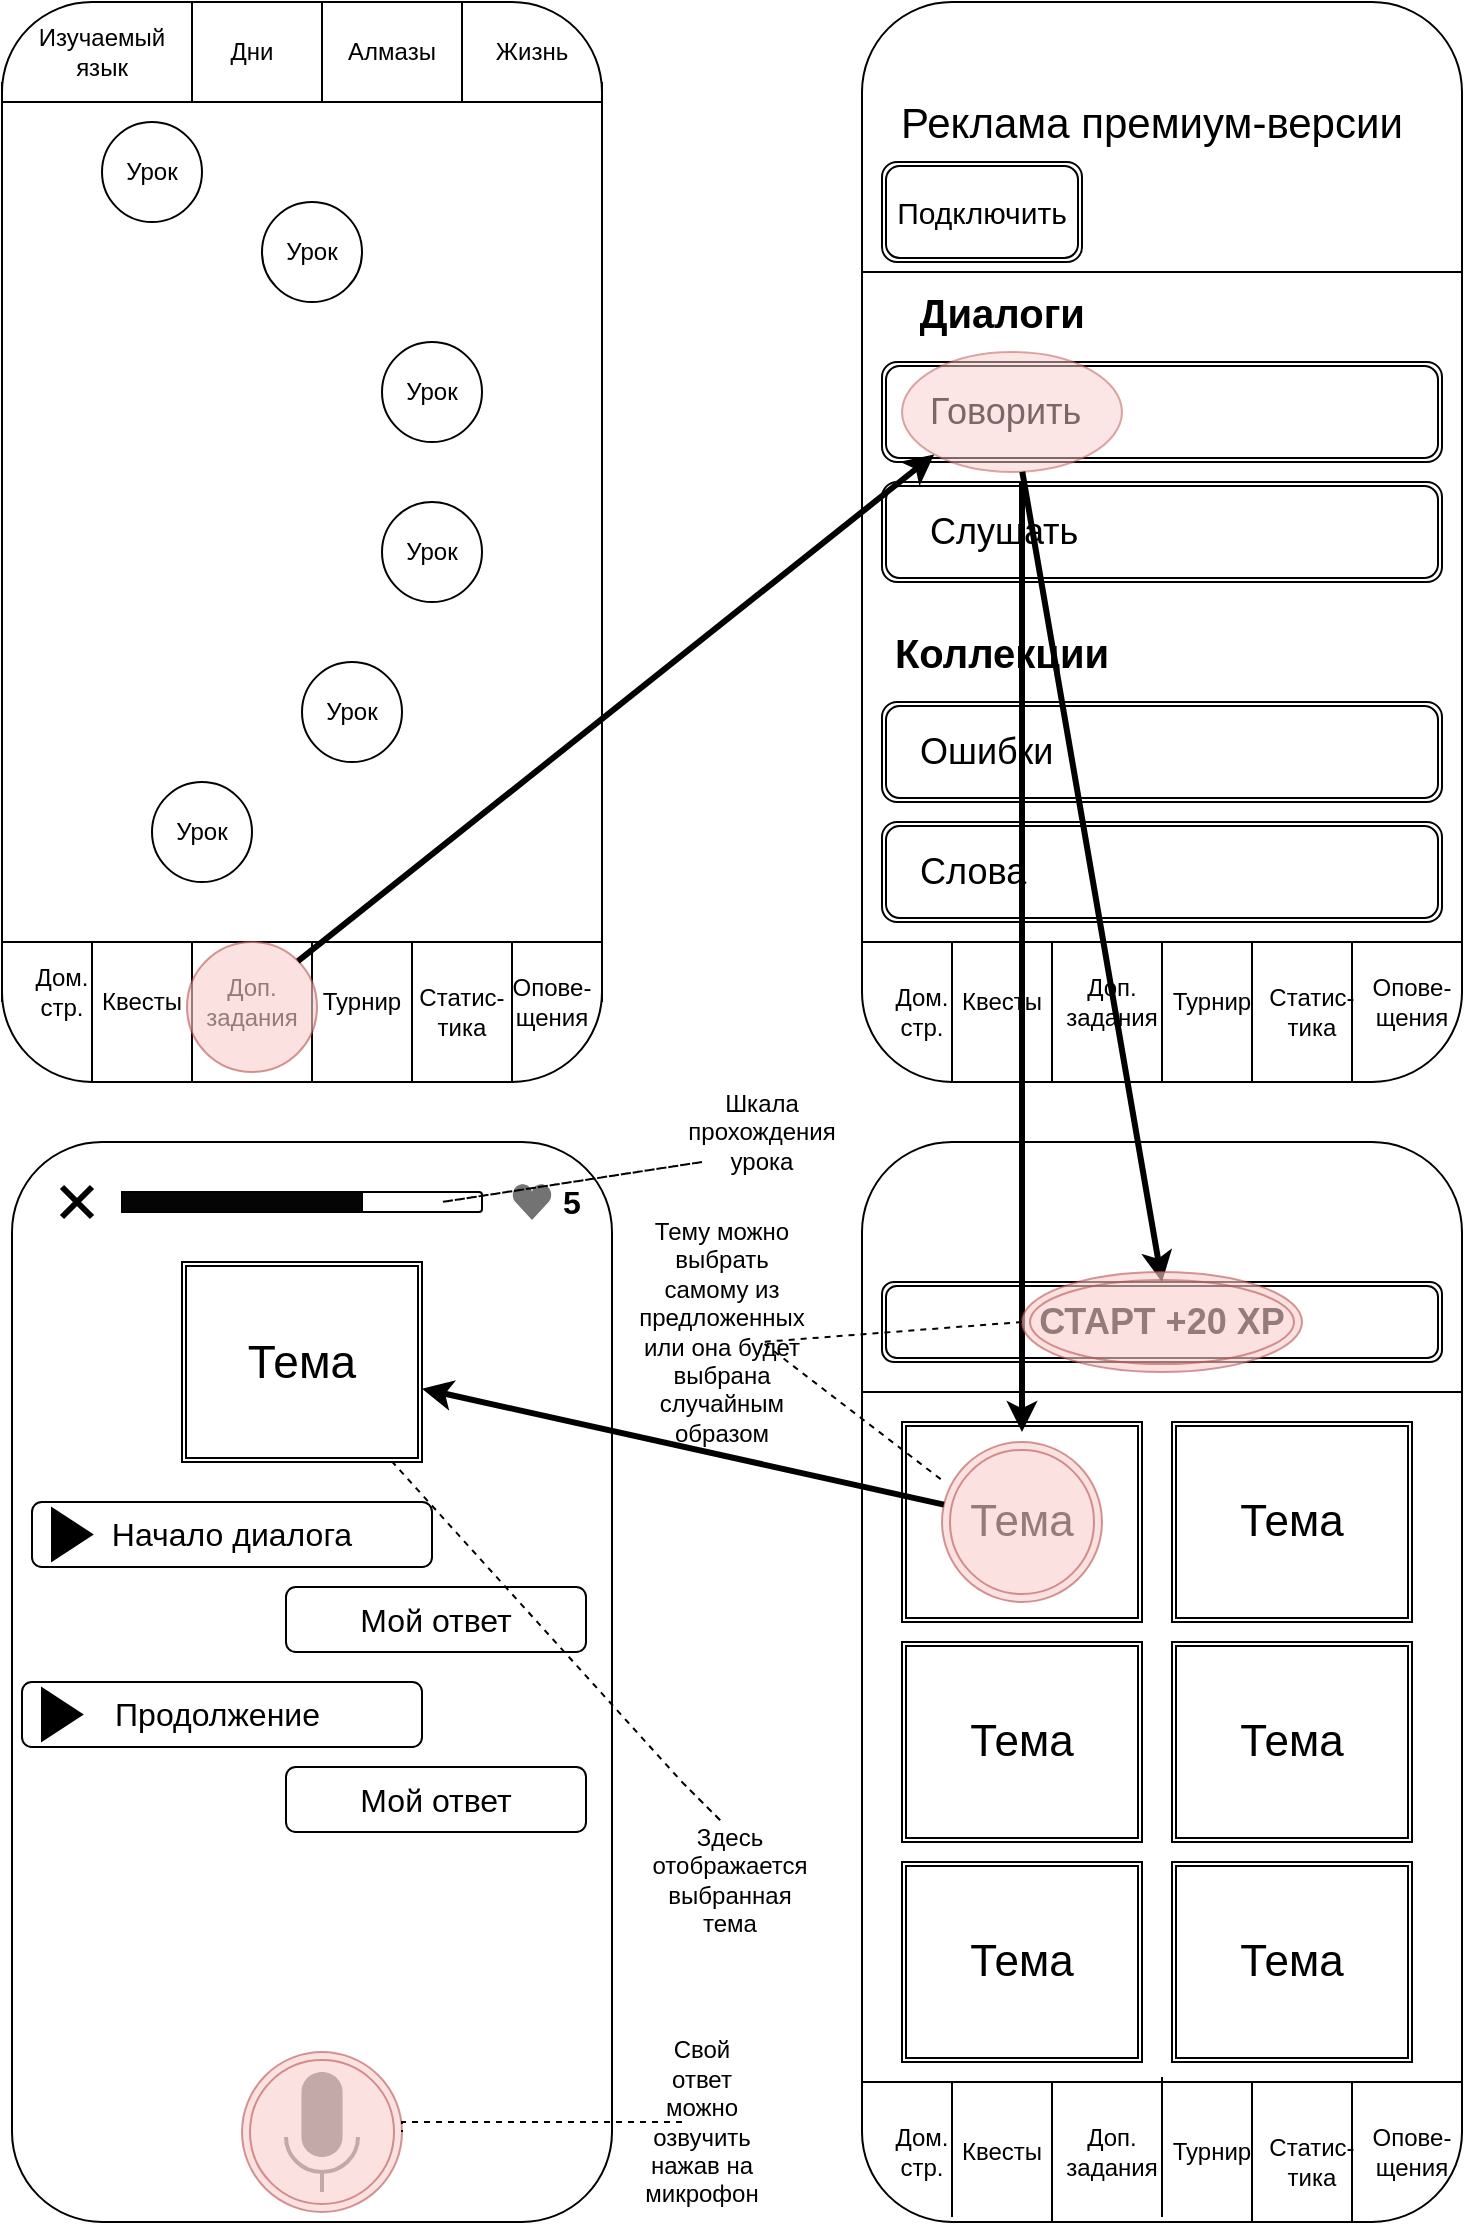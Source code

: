 <mxfile version="24.7.17" pages="2">
  <diagram name="Страница — 1" id="SKJBkhYIt5TMp__9jyLj">
    <mxGraphModel dx="881" dy="707" grid="1" gridSize="10" guides="1" tooltips="1" connect="1" arrows="1" fold="1" page="1" pageScale="1" pageWidth="827" pageHeight="1169" math="0" shadow="0">
      <root>
        <mxCell id="0" />
        <mxCell id="1" parent="0" />
        <mxCell id="1O_Ol6adfc4EN9kc-Icq-2" value="" style="rounded=1;whiteSpace=wrap;html=1;strokeColor=default;" vertex="1" parent="1">
          <mxGeometry x="50" y="40" width="300" height="540" as="geometry" />
        </mxCell>
        <mxCell id="1O_Ol6adfc4EN9kc-Icq-5" value="" style="shape=crossbar;whiteSpace=wrap;html=1;rounded=1;" vertex="1" parent="1">
          <mxGeometry x="50" y="80" width="300" height="20" as="geometry" />
        </mxCell>
        <mxCell id="1O_Ol6adfc4EN9kc-Icq-36" value="Урок" style="ellipse;whiteSpace=wrap;html=1;aspect=fixed;" vertex="1" parent="1">
          <mxGeometry x="100" y="100" width="50" height="50" as="geometry" />
        </mxCell>
        <mxCell id="1O_Ol6adfc4EN9kc-Icq-37" value="Урок" style="ellipse;whiteSpace=wrap;html=1;aspect=fixed;" vertex="1" parent="1">
          <mxGeometry x="180" y="140" width="50" height="50" as="geometry" />
        </mxCell>
        <mxCell id="1O_Ol6adfc4EN9kc-Icq-38" value="Урок" style="ellipse;whiteSpace=wrap;html=1;aspect=fixed;" vertex="1" parent="1">
          <mxGeometry x="240" y="210" width="50" height="50" as="geometry" />
        </mxCell>
        <mxCell id="1O_Ol6adfc4EN9kc-Icq-39" value="Урок" style="ellipse;whiteSpace=wrap;html=1;aspect=fixed;" vertex="1" parent="1">
          <mxGeometry x="240" y="290" width="50" height="50" as="geometry" />
        </mxCell>
        <mxCell id="1O_Ol6adfc4EN9kc-Icq-40" value="Урок" style="ellipse;whiteSpace=wrap;html=1;aspect=fixed;" vertex="1" parent="1">
          <mxGeometry x="200" y="370" width="50" height="50" as="geometry" />
        </mxCell>
        <mxCell id="1O_Ol6adfc4EN9kc-Icq-41" value="" style="shape=crossbar;whiteSpace=wrap;html=1;rounded=1;" vertex="1" parent="1">
          <mxGeometry x="50" y="480" width="300" height="60" as="geometry" />
        </mxCell>
        <mxCell id="1O_Ol6adfc4EN9kc-Icq-62" value="Изучаемый&lt;div&gt;язык&lt;/div&gt;" style="text;html=1;align=center;verticalAlign=middle;whiteSpace=wrap;rounded=0;" vertex="1" parent="1">
          <mxGeometry x="75" y="50" width="50" height="30" as="geometry" />
        </mxCell>
        <mxCell id="1O_Ol6adfc4EN9kc-Icq-63" value="Дни" style="text;html=1;align=center;verticalAlign=middle;whiteSpace=wrap;rounded=0;" vertex="1" parent="1">
          <mxGeometry x="145" y="50" width="60" height="30" as="geometry" />
        </mxCell>
        <mxCell id="1O_Ol6adfc4EN9kc-Icq-64" value="Алмазы" style="text;html=1;align=center;verticalAlign=middle;whiteSpace=wrap;rounded=0;" vertex="1" parent="1">
          <mxGeometry x="220" y="50" width="50" height="30" as="geometry" />
        </mxCell>
        <mxCell id="1O_Ol6adfc4EN9kc-Icq-65" value="Жизнь" style="text;html=1;align=center;verticalAlign=middle;whiteSpace=wrap;rounded=0;" vertex="1" parent="1">
          <mxGeometry x="290" y="50" width="50" height="30" as="geometry" />
        </mxCell>
        <mxCell id="1O_Ol6adfc4EN9kc-Icq-66" value="Дом. &lt;br&gt;стр." style="text;html=1;align=center;verticalAlign=middle;whiteSpace=wrap;rounded=0;" vertex="1" parent="1">
          <mxGeometry x="50" y="510" width="60" height="50" as="geometry" />
        </mxCell>
        <mxCell id="1O_Ol6adfc4EN9kc-Icq-67" value="Квесты" style="text;html=1;align=center;verticalAlign=middle;whiteSpace=wrap;rounded=0;" vertex="1" parent="1">
          <mxGeometry x="90" y="510" width="60" height="60" as="geometry" />
        </mxCell>
        <mxCell id="1O_Ol6adfc4EN9kc-Icq-69" value="Доп. задания" style="text;html=1;align=center;verticalAlign=middle;whiteSpace=wrap;rounded=0;" vertex="1" parent="1">
          <mxGeometry x="150" y="510" width="50" height="60" as="geometry" />
        </mxCell>
        <mxCell id="1O_Ol6adfc4EN9kc-Icq-70" style="edgeStyle=orthogonalEdgeStyle;rounded=0;orthogonalLoop=1;jettySize=auto;html=1;exitX=1;exitY=0.5;exitDx=0;exitDy=0;exitPerimeter=0;entryX=0.5;entryY=0.5;entryDx=0;entryDy=0;entryPerimeter=0;" edge="1" parent="1">
          <mxGeometry relative="1" as="geometry">
            <mxPoint x="390" y="520" as="sourcePoint" />
            <mxPoint x="390" y="520" as="targetPoint" />
          </mxGeometry>
        </mxCell>
        <mxCell id="1O_Ol6adfc4EN9kc-Icq-75" value="" style="line;strokeWidth=1;direction=south;html=1;" vertex="1" parent="1">
          <mxGeometry x="140" y="40" width="10" height="50" as="geometry" />
        </mxCell>
        <mxCell id="1O_Ol6adfc4EN9kc-Icq-76" value="" style="line;strokeWidth=1;direction=south;html=1;" vertex="1" parent="1">
          <mxGeometry x="205" y="40" width="10" height="50" as="geometry" />
        </mxCell>
        <mxCell id="1O_Ol6adfc4EN9kc-Icq-77" value="" style="line;strokeWidth=1;direction=south;html=1;" vertex="1" parent="1">
          <mxGeometry x="275" y="40" width="10" height="50" as="geometry" />
        </mxCell>
        <mxCell id="1O_Ol6adfc4EN9kc-Icq-84" value="Урок" style="ellipse;whiteSpace=wrap;html=1;aspect=fixed;" vertex="1" parent="1">
          <mxGeometry x="125" y="430" width="50" height="50" as="geometry" />
        </mxCell>
        <mxCell id="1O_Ol6adfc4EN9kc-Icq-90" value="" style="line;strokeWidth=1;direction=south;html=1;" vertex="1" parent="1">
          <mxGeometry x="300" y="510" width="10" height="70" as="geometry" />
        </mxCell>
        <mxCell id="1O_Ol6adfc4EN9kc-Icq-93" value="Турнир" style="text;html=1;align=center;verticalAlign=middle;whiteSpace=wrap;rounded=0;" vertex="1" parent="1">
          <mxGeometry x="205" y="510" width="50" height="60" as="geometry" />
        </mxCell>
        <mxCell id="1O_Ol6adfc4EN9kc-Icq-94" value="Статис-&lt;br&gt;тика" style="text;html=1;align=center;verticalAlign=middle;whiteSpace=wrap;rounded=0;" vertex="1" parent="1">
          <mxGeometry x="255" y="515" width="50" height="60" as="geometry" />
        </mxCell>
        <mxCell id="1O_Ol6adfc4EN9kc-Icq-95" value="Опове-&lt;div&gt;щения&lt;/div&gt;" style="text;html=1;align=center;verticalAlign=middle;whiteSpace=wrap;rounded=0;" vertex="1" parent="1">
          <mxGeometry x="300" y="510" width="50" height="60" as="geometry" />
        </mxCell>
        <mxCell id="1O_Ol6adfc4EN9kc-Icq-96" value="" style="line;strokeWidth=1;direction=south;html=1;" vertex="1" parent="1">
          <mxGeometry x="90" y="510" width="10" height="70" as="geometry" />
        </mxCell>
        <mxCell id="1O_Ol6adfc4EN9kc-Icq-97" value="" style="line;strokeWidth=1;direction=south;html=1;" vertex="1" parent="1">
          <mxGeometry x="140" y="510" width="10" height="70" as="geometry" />
        </mxCell>
        <mxCell id="1O_Ol6adfc4EN9kc-Icq-98" value="" style="line;strokeWidth=1;direction=south;html=1;" vertex="1" parent="1">
          <mxGeometry x="200" y="510" width="10" height="70" as="geometry" />
        </mxCell>
        <mxCell id="1O_Ol6adfc4EN9kc-Icq-99" value="" style="line;strokeWidth=1;direction=south;html=1;" vertex="1" parent="1">
          <mxGeometry x="250" y="510" width="10" height="70" as="geometry" />
        </mxCell>
        <mxCell id="1O_Ol6adfc4EN9kc-Icq-101" value="" style="rounded=1;whiteSpace=wrap;html=1;strokeColor=default;" vertex="1" parent="1">
          <mxGeometry x="480" y="40" width="300" height="540" as="geometry" />
        </mxCell>
        <mxCell id="1O_Ol6adfc4EN9kc-Icq-105" value="" style="ellipse;whiteSpace=wrap;html=1;aspect=fixed;fillColor=#f8cecc;strokeColor=#b85450;opacity=60;" vertex="1" parent="1">
          <mxGeometry x="142.5" y="510" width="65" height="65" as="geometry" />
        </mxCell>
        <mxCell id="1O_Ol6adfc4EN9kc-Icq-108" value="" style="line;strokeWidth=1;html=1;" vertex="1" parent="1">
          <mxGeometry x="480" y="170" width="300" height="10" as="geometry" />
        </mxCell>
        <mxCell id="1O_Ol6adfc4EN9kc-Icq-109" value="Реклама премиум-версии" style="text;html=1;align=center;verticalAlign=middle;whiteSpace=wrap;rounded=0;fontSize=21;" vertex="1" parent="1">
          <mxGeometry x="480" y="50" width="290" height="100" as="geometry" />
        </mxCell>
        <mxCell id="1O_Ol6adfc4EN9kc-Icq-110" value="Подключить" style="shape=ext;double=1;rounded=1;whiteSpace=wrap;html=1;fontSize=15;" vertex="1" parent="1">
          <mxGeometry x="490" y="120" width="100" height="50" as="geometry" />
        </mxCell>
        <UserObject label="Диалоги" placeholders="1" name="Variable" id="1O_Ol6adfc4EN9kc-Icq-111">
          <mxCell style="text;html=1;strokeColor=none;fillColor=none;align=center;verticalAlign=middle;whiteSpace=wrap;overflow=hidden;fontSize=20;fontStyle=1" vertex="1" parent="1">
            <mxGeometry x="490" y="170" width="120" height="50" as="geometry" />
          </mxCell>
        </UserObject>
        <mxCell id="1O_Ol6adfc4EN9kc-Icq-112" value="&lt;div style=&quot;&quot;&gt;&lt;span style=&quot;font-size: 18px; background-color: initial;&quot;&gt;&amp;nbsp; &amp;nbsp; Говорить&lt;/span&gt;&lt;/div&gt;" style="shape=ext;double=1;rounded=1;whiteSpace=wrap;html=1;align=left;" vertex="1" parent="1">
          <mxGeometry x="490" y="220" width="280" height="50" as="geometry" />
        </mxCell>
        <mxCell id="1O_Ol6adfc4EN9kc-Icq-113" value="&lt;div style=&quot;&quot;&gt;&lt;span style=&quot;font-size: 18px; background-color: initial;&quot;&gt;&amp;nbsp; &amp;nbsp; Слушать&lt;/span&gt;&lt;/div&gt;" style="shape=ext;double=1;rounded=1;whiteSpace=wrap;html=1;align=left;" vertex="1" parent="1">
          <mxGeometry x="490" y="280" width="280" height="50" as="geometry" />
        </mxCell>
        <mxCell id="1O_Ol6adfc4EN9kc-Icq-114" value="" style="ellipse;whiteSpace=wrap;html=1;fillColor=#f8cecc;strokeColor=#b85450;opacity=50;" vertex="1" parent="1">
          <mxGeometry x="500" y="215" width="110" height="60" as="geometry" />
        </mxCell>
        <mxCell id="1O_Ol6adfc4EN9kc-Icq-116" value="" style="rounded=1;whiteSpace=wrap;html=1;strokeColor=default;" vertex="1" parent="1">
          <mxGeometry x="480" y="610" width="300" height="540" as="geometry" />
        </mxCell>
        <mxCell id="1O_Ol6adfc4EN9kc-Icq-117" value="Дом. &lt;br&gt;стр." style="text;html=1;align=center;verticalAlign=middle;whiteSpace=wrap;rounded=0;" vertex="1" parent="1">
          <mxGeometry x="480" y="520" width="60" height="50" as="geometry" />
        </mxCell>
        <mxCell id="1O_Ol6adfc4EN9kc-Icq-119" value="Квесты" style="text;html=1;align=center;verticalAlign=middle;whiteSpace=wrap;rounded=0;" vertex="1" parent="1">
          <mxGeometry x="520" y="510" width="60" height="60" as="geometry" />
        </mxCell>
        <mxCell id="1O_Ol6adfc4EN9kc-Icq-120" value="Доп. задания" style="text;html=1;align=center;verticalAlign=middle;whiteSpace=wrap;rounded=0;" vertex="1" parent="1">
          <mxGeometry x="580" y="510" width="50" height="60" as="geometry" />
        </mxCell>
        <mxCell id="1O_Ol6adfc4EN9kc-Icq-121" value="Турнир" style="text;html=1;align=center;verticalAlign=middle;whiteSpace=wrap;rounded=0;" vertex="1" parent="1">
          <mxGeometry x="630" y="510" width="50" height="60" as="geometry" />
        </mxCell>
        <mxCell id="1O_Ol6adfc4EN9kc-Icq-122" value="Статис-&lt;br&gt;тика" style="text;html=1;align=center;verticalAlign=middle;whiteSpace=wrap;rounded=0;" vertex="1" parent="1">
          <mxGeometry x="680" y="515" width="50" height="60" as="geometry" />
        </mxCell>
        <mxCell id="1O_Ol6adfc4EN9kc-Icq-123" value="Опове-&lt;div&gt;щения&lt;/div&gt;" style="text;html=1;align=center;verticalAlign=middle;whiteSpace=wrap;rounded=0;" vertex="1" parent="1">
          <mxGeometry x="730" y="510" width="50" height="60" as="geometry" />
        </mxCell>
        <mxCell id="1O_Ol6adfc4EN9kc-Icq-124" value="" style="line;strokeWidth=1;direction=south;html=1;" vertex="1" parent="1">
          <mxGeometry x="520" y="510" width="10" height="70" as="geometry" />
        </mxCell>
        <mxCell id="1O_Ol6adfc4EN9kc-Icq-125" value="" style="line;strokeWidth=1;direction=south;html=1;" vertex="1" parent="1">
          <mxGeometry x="570" y="510" width="10" height="70" as="geometry" />
        </mxCell>
        <mxCell id="1O_Ol6adfc4EN9kc-Icq-126" value="" style="line;strokeWidth=1;direction=south;html=1;" vertex="1" parent="1">
          <mxGeometry x="625" y="510" width="10" height="70" as="geometry" />
        </mxCell>
        <mxCell id="1O_Ol6adfc4EN9kc-Icq-127" value="" style="line;strokeWidth=1;direction=south;html=1;" vertex="1" parent="1">
          <mxGeometry x="670" y="510" width="10" height="70" as="geometry" />
        </mxCell>
        <mxCell id="1O_Ol6adfc4EN9kc-Icq-128" value="" style="line;strokeWidth=1;direction=south;html=1;" vertex="1" parent="1">
          <mxGeometry x="720" y="510" width="10" height="70" as="geometry" />
        </mxCell>
        <mxCell id="1O_Ol6adfc4EN9kc-Icq-129" value="" style="line;strokeWidth=1;html=1;" vertex="1" parent="1">
          <mxGeometry x="480" y="505" width="300" height="10" as="geometry" />
        </mxCell>
        <UserObject label="Коллекции" placeholders="1" name="Variable" id="1O_Ol6adfc4EN9kc-Icq-130">
          <mxCell style="text;html=1;strokeColor=none;fillColor=none;align=center;verticalAlign=middle;whiteSpace=wrap;overflow=hidden;fontSize=20;fontStyle=1" vertex="1" parent="1">
            <mxGeometry x="490" y="340" width="120" height="50" as="geometry" />
          </mxCell>
        </UserObject>
        <mxCell id="1O_Ol6adfc4EN9kc-Icq-131" value="&lt;div style=&quot;&quot;&gt;&lt;span style=&quot;font-size: 18px; background-color: initial;&quot;&gt;&amp;nbsp; &amp;nbsp;Ошибки&lt;/span&gt;&lt;/div&gt;" style="shape=ext;double=1;rounded=1;whiteSpace=wrap;html=1;align=left;" vertex="1" parent="1">
          <mxGeometry x="490" y="390" width="280" height="50" as="geometry" />
        </mxCell>
        <mxCell id="1O_Ol6adfc4EN9kc-Icq-132" value="&lt;div style=&quot;&quot;&gt;&lt;span style=&quot;font-size: 18px; background-color: initial;&quot;&gt;&amp;nbsp; &amp;nbsp;Слова&lt;/span&gt;&lt;/div&gt;" style="shape=ext;double=1;rounded=1;whiteSpace=wrap;html=1;align=left;" vertex="1" parent="1">
          <mxGeometry x="490" y="450" width="280" height="50" as="geometry" />
        </mxCell>
        <mxCell id="1O_Ol6adfc4EN9kc-Icq-134" value="" style="line;strokeWidth=1;html=1;" vertex="1" parent="1">
          <mxGeometry x="480" y="730" width="300" height="10" as="geometry" />
        </mxCell>
        <mxCell id="1O_Ol6adfc4EN9kc-Icq-135" value="СТАРТ +20 XP" style="shape=ext;double=1;rounded=1;whiteSpace=wrap;html=1;fontSize=18;fontStyle=1" vertex="1" parent="1">
          <mxGeometry x="490" y="680" width="280" height="40" as="geometry" />
        </mxCell>
        <mxCell id="1O_Ol6adfc4EN9kc-Icq-137" value="" style="endArrow=classic;html=1;rounded=0;exitX=1;exitY=0;exitDx=0;exitDy=0;entryX=0;entryY=1;entryDx=0;entryDy=0;strokeWidth=3;" edge="1" parent="1" source="1O_Ol6adfc4EN9kc-Icq-105" target="1O_Ol6adfc4EN9kc-Icq-114">
          <mxGeometry width="50" height="50" relative="1" as="geometry">
            <mxPoint x="440" y="440" as="sourcePoint" />
            <mxPoint x="490" y="390" as="targetPoint" />
          </mxGeometry>
        </mxCell>
        <mxCell id="1O_Ol6adfc4EN9kc-Icq-138" value="" style="shape=ext;double=1;rounded=0;whiteSpace=wrap;html=1;" vertex="1" parent="1">
          <mxGeometry x="500" y="750" width="120" height="100" as="geometry" />
        </mxCell>
        <mxCell id="1O_Ol6adfc4EN9kc-Icq-139" value="" style="shape=ext;double=1;rounded=0;whiteSpace=wrap;html=1;" vertex="1" parent="1">
          <mxGeometry x="635" y="750" width="120" height="100" as="geometry" />
        </mxCell>
        <mxCell id="1O_Ol6adfc4EN9kc-Icq-140" value="" style="shape=ext;double=1;rounded=0;whiteSpace=wrap;html=1;" vertex="1" parent="1">
          <mxGeometry x="500" y="860" width="120" height="100" as="geometry" />
        </mxCell>
        <mxCell id="1O_Ol6adfc4EN9kc-Icq-141" value="" style="shape=ext;double=1;rounded=0;whiteSpace=wrap;html=1;" vertex="1" parent="1">
          <mxGeometry x="635" y="860" width="120" height="100" as="geometry" />
        </mxCell>
        <mxCell id="1O_Ol6adfc4EN9kc-Icq-142" value="" style="shape=ext;double=1;rounded=0;whiteSpace=wrap;html=1;" vertex="1" parent="1">
          <mxGeometry x="500" y="970" width="120" height="100" as="geometry" />
        </mxCell>
        <mxCell id="1O_Ol6adfc4EN9kc-Icq-143" value="" style="shape=ext;double=1;rounded=0;whiteSpace=wrap;html=1;" vertex="1" parent="1">
          <mxGeometry x="635" y="970" width="120" height="100" as="geometry" />
        </mxCell>
        <mxCell id="1O_Ol6adfc4EN9kc-Icq-144" value="Тема" style="text;html=1;align=center;verticalAlign=middle;whiteSpace=wrap;rounded=0;fontSize=22;" vertex="1" parent="1">
          <mxGeometry x="510" y="755" width="100" height="90" as="geometry" />
        </mxCell>
        <mxCell id="1O_Ol6adfc4EN9kc-Icq-145" value="Тема" style="text;html=1;align=center;verticalAlign=middle;whiteSpace=wrap;rounded=0;fontSize=22;" vertex="1" parent="1">
          <mxGeometry x="645" y="755" width="100" height="90" as="geometry" />
        </mxCell>
        <mxCell id="1O_Ol6adfc4EN9kc-Icq-146" value="Тема" style="text;html=1;align=center;verticalAlign=middle;whiteSpace=wrap;rounded=0;fontSize=22;" vertex="1" parent="1">
          <mxGeometry x="510" y="865" width="100" height="90" as="geometry" />
        </mxCell>
        <mxCell id="1O_Ol6adfc4EN9kc-Icq-147" value="Тема" style="text;html=1;align=center;verticalAlign=middle;whiteSpace=wrap;rounded=0;fontSize=22;" vertex="1" parent="1">
          <mxGeometry x="645" y="865" width="100" height="90" as="geometry" />
        </mxCell>
        <mxCell id="1O_Ol6adfc4EN9kc-Icq-148" value="Тема" style="text;html=1;align=center;verticalAlign=middle;whiteSpace=wrap;rounded=0;fontSize=22;" vertex="1" parent="1">
          <mxGeometry x="510" y="975" width="100" height="90" as="geometry" />
        </mxCell>
        <mxCell id="1O_Ol6adfc4EN9kc-Icq-149" value="Тема" style="text;html=1;align=center;verticalAlign=middle;whiteSpace=wrap;rounded=0;fontSize=22;" vertex="1" parent="1">
          <mxGeometry x="645" y="975" width="100" height="90" as="geometry" />
        </mxCell>
        <mxCell id="1O_Ol6adfc4EN9kc-Icq-150" value="Дом. &lt;br&gt;стр." style="text;html=1;align=center;verticalAlign=middle;whiteSpace=wrap;rounded=0;" vertex="1" parent="1">
          <mxGeometry x="480" y="1090" width="60" height="50" as="geometry" />
        </mxCell>
        <mxCell id="1O_Ol6adfc4EN9kc-Icq-151" value="Квесты" style="text;html=1;align=center;verticalAlign=middle;whiteSpace=wrap;rounded=0;" vertex="1" parent="1">
          <mxGeometry x="520" y="1085" width="60" height="60" as="geometry" />
        </mxCell>
        <mxCell id="1O_Ol6adfc4EN9kc-Icq-152" value="Доп. задания" style="text;html=1;align=center;verticalAlign=middle;whiteSpace=wrap;rounded=0;" vertex="1" parent="1">
          <mxGeometry x="580" y="1085" width="50" height="60" as="geometry" />
        </mxCell>
        <mxCell id="1O_Ol6adfc4EN9kc-Icq-153" value="Турнир" style="text;html=1;align=center;verticalAlign=middle;whiteSpace=wrap;rounded=0;" vertex="1" parent="1">
          <mxGeometry x="630" y="1085" width="50" height="60" as="geometry" />
        </mxCell>
        <mxCell id="1O_Ol6adfc4EN9kc-Icq-154" value="Статис-&lt;br&gt;тика" style="text;html=1;align=center;verticalAlign=middle;whiteSpace=wrap;rounded=0;" vertex="1" parent="1">
          <mxGeometry x="680" y="1090" width="50" height="60" as="geometry" />
        </mxCell>
        <mxCell id="1O_Ol6adfc4EN9kc-Icq-155" value="Опове-&lt;div&gt;щения&lt;/div&gt;" style="text;html=1;align=center;verticalAlign=middle;whiteSpace=wrap;rounded=0;" vertex="1" parent="1">
          <mxGeometry x="730" y="1085" width="50" height="60" as="geometry" />
        </mxCell>
        <mxCell id="1O_Ol6adfc4EN9kc-Icq-156" value="" style="line;strokeWidth=1;html=1;" vertex="1" parent="1">
          <mxGeometry x="480" y="1075" width="300" height="10" as="geometry" />
        </mxCell>
        <mxCell id="1O_Ol6adfc4EN9kc-Icq-157" value="" style="line;strokeWidth=1;direction=south;html=1;" vertex="1" parent="1">
          <mxGeometry x="430" y="1080" width="190" height="67.5" as="geometry" />
        </mxCell>
        <mxCell id="1O_Ol6adfc4EN9kc-Icq-159" value="" style="line;strokeWidth=1;direction=south;html=1;" vertex="1" parent="1">
          <mxGeometry x="570" y="1080" width="10" height="70" as="geometry" />
        </mxCell>
        <mxCell id="1O_Ol6adfc4EN9kc-Icq-160" value="" style="line;strokeWidth=1;direction=south;html=1;" vertex="1" parent="1">
          <mxGeometry x="625" y="1077.5" width="10" height="70" as="geometry" />
        </mxCell>
        <mxCell id="1O_Ol6adfc4EN9kc-Icq-161" value="" style="line;strokeWidth=1;direction=south;html=1;" vertex="1" parent="1">
          <mxGeometry x="670" y="1080" width="10" height="70" as="geometry" />
        </mxCell>
        <mxCell id="1O_Ol6adfc4EN9kc-Icq-162" value="" style="line;strokeWidth=1;direction=south;html=1;" vertex="1" parent="1">
          <mxGeometry x="720" y="1080" width="10" height="70" as="geometry" />
        </mxCell>
        <mxCell id="1O_Ol6adfc4EN9kc-Icq-163" value="" style="rounded=1;whiteSpace=wrap;html=1;strokeColor=default;" vertex="1" parent="1">
          <mxGeometry x="55" y="610" width="300" height="540" as="geometry" />
        </mxCell>
        <mxCell id="1O_Ol6adfc4EN9kc-Icq-164" value="" style="endArrow=classic;html=1;rounded=0;fontSize=16;strokeWidth=3;entryX=0.5;entryY=0;entryDx=0;entryDy=0;" edge="1" parent="1" source="1O_Ol6adfc4EN9kc-Icq-114" target="1O_Ol6adfc4EN9kc-Icq-135">
          <mxGeometry width="50" height="50" relative="1" as="geometry">
            <mxPoint x="380" y="480" as="sourcePoint" />
            <mxPoint x="490" y="610" as="targetPoint" />
          </mxGeometry>
        </mxCell>
        <mxCell id="1O_Ol6adfc4EN9kc-Icq-165" value="" style="endArrow=classic;html=1;rounded=0;exitX=0.25;exitY=0;exitDx=0;exitDy=0;entryX=0.5;entryY=0;entryDx=0;entryDy=0;strokeWidth=3;" edge="1" parent="1" source="1O_Ol6adfc4EN9kc-Icq-113" target="1O_Ol6adfc4EN9kc-Icq-144">
          <mxGeometry width="50" height="50" relative="1" as="geometry">
            <mxPoint x="440" y="620" as="sourcePoint" />
            <mxPoint x="490" y="570" as="targetPoint" />
          </mxGeometry>
        </mxCell>
        <mxCell id="1O_Ol6adfc4EN9kc-Icq-166" value="" style="ellipse;shape=doubleEllipse;whiteSpace=wrap;html=1;fillColor=#f8cecc;strokeColor=#b85450;opacity=60;" vertex="1" parent="1">
          <mxGeometry x="560" y="675" width="140" height="50" as="geometry" />
        </mxCell>
        <mxCell id="1O_Ol6adfc4EN9kc-Icq-167" value="" style="ellipse;shape=doubleEllipse;whiteSpace=wrap;html=1;aspect=fixed;fillColor=#f8cecc;strokeColor=#b85450;opacity=60;" vertex="1" parent="1">
          <mxGeometry x="520" y="760" width="80" height="80" as="geometry" />
        </mxCell>
        <mxCell id="1O_Ol6adfc4EN9kc-Icq-169" value="" style="rounded=1;whiteSpace=wrap;html=1;" vertex="1" parent="1">
          <mxGeometry x="110" y="635" width="180" height="10" as="geometry" />
        </mxCell>
        <mxCell id="1O_Ol6adfc4EN9kc-Icq-171" value="5" style="text;html=1;align=center;verticalAlign=middle;whiteSpace=wrap;rounded=0;fontSize=16;fontStyle=1" vertex="1" parent="1">
          <mxGeometry x="310" y="610" width="50" height="60" as="geometry" />
        </mxCell>
        <mxCell id="1O_Ol6adfc4EN9kc-Icq-173" value="Тема" style="shape=ext;double=1;rounded=0;whiteSpace=wrap;html=1;fontSize=23;" vertex="1" parent="1">
          <mxGeometry x="140" y="670" width="120" height="100" as="geometry" />
        </mxCell>
        <mxCell id="1O_Ol6adfc4EN9kc-Icq-174" value="" style="shape=umlDestroy;whiteSpace=wrap;html=1;strokeWidth=3;targetShapes=umlLifeline;" vertex="1" parent="1">
          <mxGeometry x="80" y="632.5" width="15" height="15" as="geometry" />
        </mxCell>
        <mxCell id="1O_Ol6adfc4EN9kc-Icq-175" value="" style="html=1;dashed=0;aspect=fixed;verticalLabelPosition=bottom;verticalAlign=top;align=center;shape=mxgraph.gmdl.voice;strokeColor=#737373;fillColor=#737373;shadow=0;strokeWidth=2;sketch=0;" vertex="1" parent="1">
          <mxGeometry x="192" y="1075" width="36" height="60" as="geometry" />
        </mxCell>
        <mxCell id="1O_Ol6adfc4EN9kc-Icq-176" value="" style="html=1;dashed=0;aspect=fixed;verticalLabelPosition=bottom;verticalAlign=top;align=center;shape=mxgraph.gmdl.heart;strokeColor=none;fillColor=#737373;shadow=0;sketch=0;" vertex="1" parent="1">
          <mxGeometry x="305" y="631" width="20" height="18" as="geometry" />
        </mxCell>
        <mxCell id="1O_Ol6adfc4EN9kc-Icq-190" value="Начало диалога" style="rounded=1;whiteSpace=wrap;html=1;fontSize=16;" vertex="1" parent="1">
          <mxGeometry x="65" y="790" width="200" height="32.5" as="geometry" />
        </mxCell>
        <mxCell id="1O_Ol6adfc4EN9kc-Icq-191" value="Мой ответ" style="rounded=1;whiteSpace=wrap;html=1;fontSize=16;" vertex="1" parent="1">
          <mxGeometry x="192" y="832.5" width="150" height="32.5" as="geometry" />
        </mxCell>
        <mxCell id="1O_Ol6adfc4EN9kc-Icq-192" value="Продолжение&amp;nbsp;" style="rounded=1;whiteSpace=wrap;html=1;fontSize=16;" vertex="1" parent="1">
          <mxGeometry x="60" y="880" width="200" height="32.5" as="geometry" />
        </mxCell>
        <mxCell id="1O_Ol6adfc4EN9kc-Icq-193" value="Мой ответ" style="rounded=1;whiteSpace=wrap;html=1;fontSize=16;" vertex="1" parent="1">
          <mxGeometry x="192" y="922.5" width="150" height="32.5" as="geometry" />
        </mxCell>
        <mxCell id="1O_Ol6adfc4EN9kc-Icq-195" value="" style="ellipse;shape=doubleEllipse;whiteSpace=wrap;html=1;aspect=fixed;fillColor=#f8cecc;strokeColor=#b85450;opacity=60;" vertex="1" parent="1">
          <mxGeometry x="170" y="1065" width="80" height="80" as="geometry" />
        </mxCell>
        <mxCell id="1O_Ol6adfc4EN9kc-Icq-196" value="" style="triangle;whiteSpace=wrap;html=1;fillColor=#000000;" vertex="1" parent="1">
          <mxGeometry x="75" y="793.13" width="20" height="26.25" as="geometry" />
        </mxCell>
        <mxCell id="1O_Ol6adfc4EN9kc-Icq-197" value="" style="triangle;whiteSpace=wrap;html=1;fillColor=#000000;" vertex="1" parent="1">
          <mxGeometry x="70" y="883.13" width="20" height="26.25" as="geometry" />
        </mxCell>
        <mxCell id="1O_Ol6adfc4EN9kc-Icq-201" value="" style="rounded=0;whiteSpace=wrap;html=1;fillColor=#050505;" vertex="1" parent="1">
          <mxGeometry x="110" y="635" width="120" height="10" as="geometry" />
        </mxCell>
        <mxCell id="1wyAhwNIaQotehE72abX-1" value="" style="endArrow=classic;html=1;rounded=0;strokeWidth=3;" edge="1" parent="1" source="1O_Ol6adfc4EN9kc-Icq-167" target="1O_Ol6adfc4EN9kc-Icq-173">
          <mxGeometry width="50" height="50" relative="1" as="geometry">
            <mxPoint x="450" y="820" as="sourcePoint" />
            <mxPoint x="500" y="770" as="targetPoint" />
          </mxGeometry>
        </mxCell>
        <mxCell id="1wyAhwNIaQotehE72abX-3" value="" style="endArrow=none;dashed=1;html=1;rounded=0;entryX=0.015;entryY=0.25;entryDx=0;entryDy=0;entryPerimeter=0;exitX=0;exitY=0.5;exitDx=0;exitDy=0;" edge="1" parent="1" source="1O_Ol6adfc4EN9kc-Icq-166" target="1O_Ol6adfc4EN9kc-Icq-167">
          <mxGeometry width="50" height="50" relative="1" as="geometry">
            <mxPoint x="420" y="730" as="sourcePoint" />
            <mxPoint x="500" y="780" as="targetPoint" />
            <Array as="points">
              <mxPoint x="430" y="710" />
            </Array>
          </mxGeometry>
        </mxCell>
        <mxCell id="1wyAhwNIaQotehE72abX-4" value="Тему можно выбрать самому из предложенных или она будет выбрана случайным образом" style="text;html=1;align=center;verticalAlign=middle;whiteSpace=wrap;rounded=0;" vertex="1" parent="1">
          <mxGeometry x="380" y="690" width="60" height="30" as="geometry" />
        </mxCell>
        <mxCell id="1wyAhwNIaQotehE72abX-5" value="" style="endArrow=none;dashed=1;html=1;rounded=0;" edge="1" parent="1" target="1O_Ol6adfc4EN9kc-Icq-173">
          <mxGeometry width="50" height="50" relative="1" as="geometry">
            <mxPoint x="390" y="930" as="sourcePoint" />
            <mxPoint x="650" y="740" as="targetPoint" />
            <Array as="points">
              <mxPoint x="410" y="950" />
              <mxPoint x="390" y="930" />
            </Array>
          </mxGeometry>
        </mxCell>
        <mxCell id="1wyAhwNIaQotehE72abX-6" value="Здесь отображается выбранная тема" style="text;html=1;align=center;verticalAlign=middle;whiteSpace=wrap;rounded=0;" vertex="1" parent="1">
          <mxGeometry x="384" y="909.38" width="60" height="140" as="geometry" />
        </mxCell>
        <mxCell id="1wyAhwNIaQotehE72abX-7" value="" style="endArrow=none;dashed=1;html=1;rounded=0;entryX=1;entryY=0.5;entryDx=0;entryDy=0;" edge="1" parent="1" target="1O_Ol6adfc4EN9kc-Icq-195">
          <mxGeometry width="50" height="50" relative="1" as="geometry">
            <mxPoint x="390" y="1100" as="sourcePoint" />
            <mxPoint x="670" y="800" as="targetPoint" />
            <Array as="points">
              <mxPoint x="250" y="1100" />
            </Array>
          </mxGeometry>
        </mxCell>
        <mxCell id="1wyAhwNIaQotehE72abX-8" value="Свой ответ можно озвучить нажав на микрофон" style="text;html=1;align=center;verticalAlign=middle;whiteSpace=wrap;rounded=0;" vertex="1" parent="1">
          <mxGeometry x="370" y="1085" width="60" height="30" as="geometry" />
        </mxCell>
        <mxCell id="5HVURXwNr8XrNBAQp_4A-2" value="" style="endArrow=none;dashed=1;html=1;rounded=0;" edge="1" parent="1">
          <mxGeometry width="50" height="50" relative="1" as="geometry">
            <mxPoint x="400" y="620" as="sourcePoint" />
            <mxPoint x="400" y="620" as="targetPoint" />
            <Array as="points">
              <mxPoint x="270" y="640" />
            </Array>
          </mxGeometry>
        </mxCell>
        <mxCell id="5HVURXwNr8XrNBAQp_4A-3" value="Шкала прохождения урока" style="text;html=1;align=center;verticalAlign=middle;whiteSpace=wrap;rounded=0;" vertex="1" parent="1">
          <mxGeometry x="400" y="590" width="60" height="30" as="geometry" />
        </mxCell>
      </root>
    </mxGraphModel>
  </diagram>
  <diagram id="VJoSjf8giu_GLS7W7P0i" name="Страница — 2">
    <mxGraphModel dx="771" dy="619" grid="1" gridSize="10" guides="1" tooltips="1" connect="1" arrows="1" fold="1" page="1" pageScale="1" pageWidth="827" pageHeight="1169" math="0" shadow="0">
      <root>
        <mxCell id="0" />
        <mxCell id="1" parent="0" />
        <mxCell id="kIAsI_hURE-qUFXRluf6-1" value="" style="rounded=1;whiteSpace=wrap;html=1;strokeColor=default;" vertex="1" parent="1">
          <mxGeometry x="55" y="610" width="300" height="540" as="geometry" />
        </mxCell>
        <mxCell id="vFmU8x0oPpR-oCjvOycx-1" value="" style="rounded=1;whiteSpace=wrap;html=1;" vertex="1" parent="1">
          <mxGeometry x="110" y="635" width="180" height="10" as="geometry" />
        </mxCell>
        <mxCell id="6Gzi1PIWQdWshTz-NUyd-1" value="" style="rounded=0;whiteSpace=wrap;html=1;fillColor=#050505;" vertex="1" parent="1">
          <mxGeometry x="110" y="635" width="180" height="10" as="geometry" />
        </mxCell>
        <mxCell id="b3K_9ZnOdfYrrQZ7c8ij-1" value="5" style="text;html=1;align=center;verticalAlign=middle;whiteSpace=wrap;rounded=0;fontSize=16;fontStyle=1" vertex="1" parent="1">
          <mxGeometry x="310" y="610" width="50" height="60" as="geometry" />
        </mxCell>
        <mxCell id="4MhLYpvY2POIaIsLlzwT-1" value="" style="html=1;dashed=0;aspect=fixed;verticalLabelPosition=bottom;verticalAlign=top;align=center;shape=mxgraph.gmdl.heart;strokeColor=none;fillColor=#737373;shadow=0;sketch=0;" vertex="1" parent="1">
          <mxGeometry x="305" y="631" width="20" height="18" as="geometry" />
        </mxCell>
        <mxCell id="YTZp89be5azDbpMBobqU-1" value="" style="shape=umlDestroy;whiteSpace=wrap;html=1;strokeWidth=3;targetShapes=umlLifeline;" vertex="1" parent="1">
          <mxGeometry x="80" y="632.5" width="15" height="15" as="geometry" />
        </mxCell>
        <mxCell id="9VxA5TGjcjsyezoPsL7Z-2" value="&lt;font style=&quot;font-size: 14px;&quot;&gt;Поздравляем, &lt;br&gt;вы успешно прошли урок!&lt;/font&gt;&lt;br&gt;&lt;br&gt;&lt;font style=&quot;font-size: 16px;&quot;&gt;+ 20 XP&lt;/font&gt;" style="ellipse;shape=cloud;whiteSpace=wrap;html=1;fillColor=#fff2cc;strokeColor=#d6b656;" vertex="1" parent="1">
          <mxGeometry x="95" y="770" width="230" height="220" as="geometry" />
        </mxCell>
        <mxCell id="9VxA5TGjcjsyezoPsL7Z-3" value="" style="shape=umlDestroy;whiteSpace=wrap;html=1;strokeWidth=3;targetShapes=umlLifeline;" vertex="1" parent="1">
          <mxGeometry x="290" y="800" width="20" height="20" as="geometry" />
        </mxCell>
        <mxCell id="9VxA5TGjcjsyezoPsL7Z-4" value="" style="ellipse;shape=doubleEllipse;whiteSpace=wrap;html=1;aspect=fixed;fillColor=#f8cecc;strokeColor=#b85450;opacity=60;" vertex="1" parent="1">
          <mxGeometry x="275" y="785" width="50" height="50" as="geometry" />
        </mxCell>
        <mxCell id="NBnnUTbW7_jSnUVMR5f2-1" value="" style="ellipse;shape=doubleEllipse;whiteSpace=wrap;html=1;aspect=fixed;fillColor=#f8cecc;strokeColor=#b85450;opacity=50;" vertex="1" parent="1">
          <mxGeometry x="62.5" y="615" width="50" height="50" as="geometry" />
        </mxCell>
        <mxCell id="NBnnUTbW7_jSnUVMR5f2-2" value="" style="endArrow=none;dashed=1;html=1;rounded=0;entryX=1;entryY=1;entryDx=0;entryDy=0;" edge="1" parent="1" target="NBnnUTbW7_jSnUVMR5f2-1">
          <mxGeometry width="50" height="50" relative="1" as="geometry">
            <mxPoint x="480" y="835" as="sourcePoint" />
            <mxPoint x="320" y="860" as="targetPoint" />
            <Array as="points" />
          </mxGeometry>
        </mxCell>
        <mxCell id="NBnnUTbW7_jSnUVMR5f2-6" value="После закрытия нажатием на Х происходит возврат на первый экран" style="text;html=1;align=center;verticalAlign=middle;whiteSpace=wrap;rounded=0;" vertex="1" parent="1">
          <mxGeometry x="480" y="820" width="60" height="30" as="geometry" />
        </mxCell>
        <mxCell id="NBnnUTbW7_jSnUVMR5f2-7" value="" style="endArrow=none;dashed=1;html=1;rounded=0;exitX=1;exitY=0.5;exitDx=0;exitDy=0;" edge="1" parent="1" source="9VxA5TGjcjsyezoPsL7Z-4">
          <mxGeometry width="50" height="50" relative="1" as="geometry">
            <mxPoint x="270" y="910" as="sourcePoint" />
            <mxPoint x="480" y="840" as="targetPoint" />
          </mxGeometry>
        </mxCell>
        <mxCell id="c5q-z42osbHfwnapwLpu-1" value="" style="endArrow=none;dashed=1;html=1;rounded=0;" edge="1" parent="1">
          <mxGeometry width="50" height="50" relative="1" as="geometry">
            <mxPoint x="400" y="700" as="sourcePoint" />
            <mxPoint x="400" y="700" as="targetPoint" />
            <Array as="points">
              <mxPoint x="250" y="650" />
            </Array>
          </mxGeometry>
        </mxCell>
        <mxCell id="c5q-z42osbHfwnapwLpu-2" value="После заполнения шкалы прохождения урока всплывает банер с поздравлением" style="text;html=1;align=center;verticalAlign=middle;whiteSpace=wrap;rounded=0;" vertex="1" parent="1">
          <mxGeometry x="400" y="680" width="60" height="30" as="geometry" />
        </mxCell>
      </root>
    </mxGraphModel>
  </diagram>
</mxfile>
